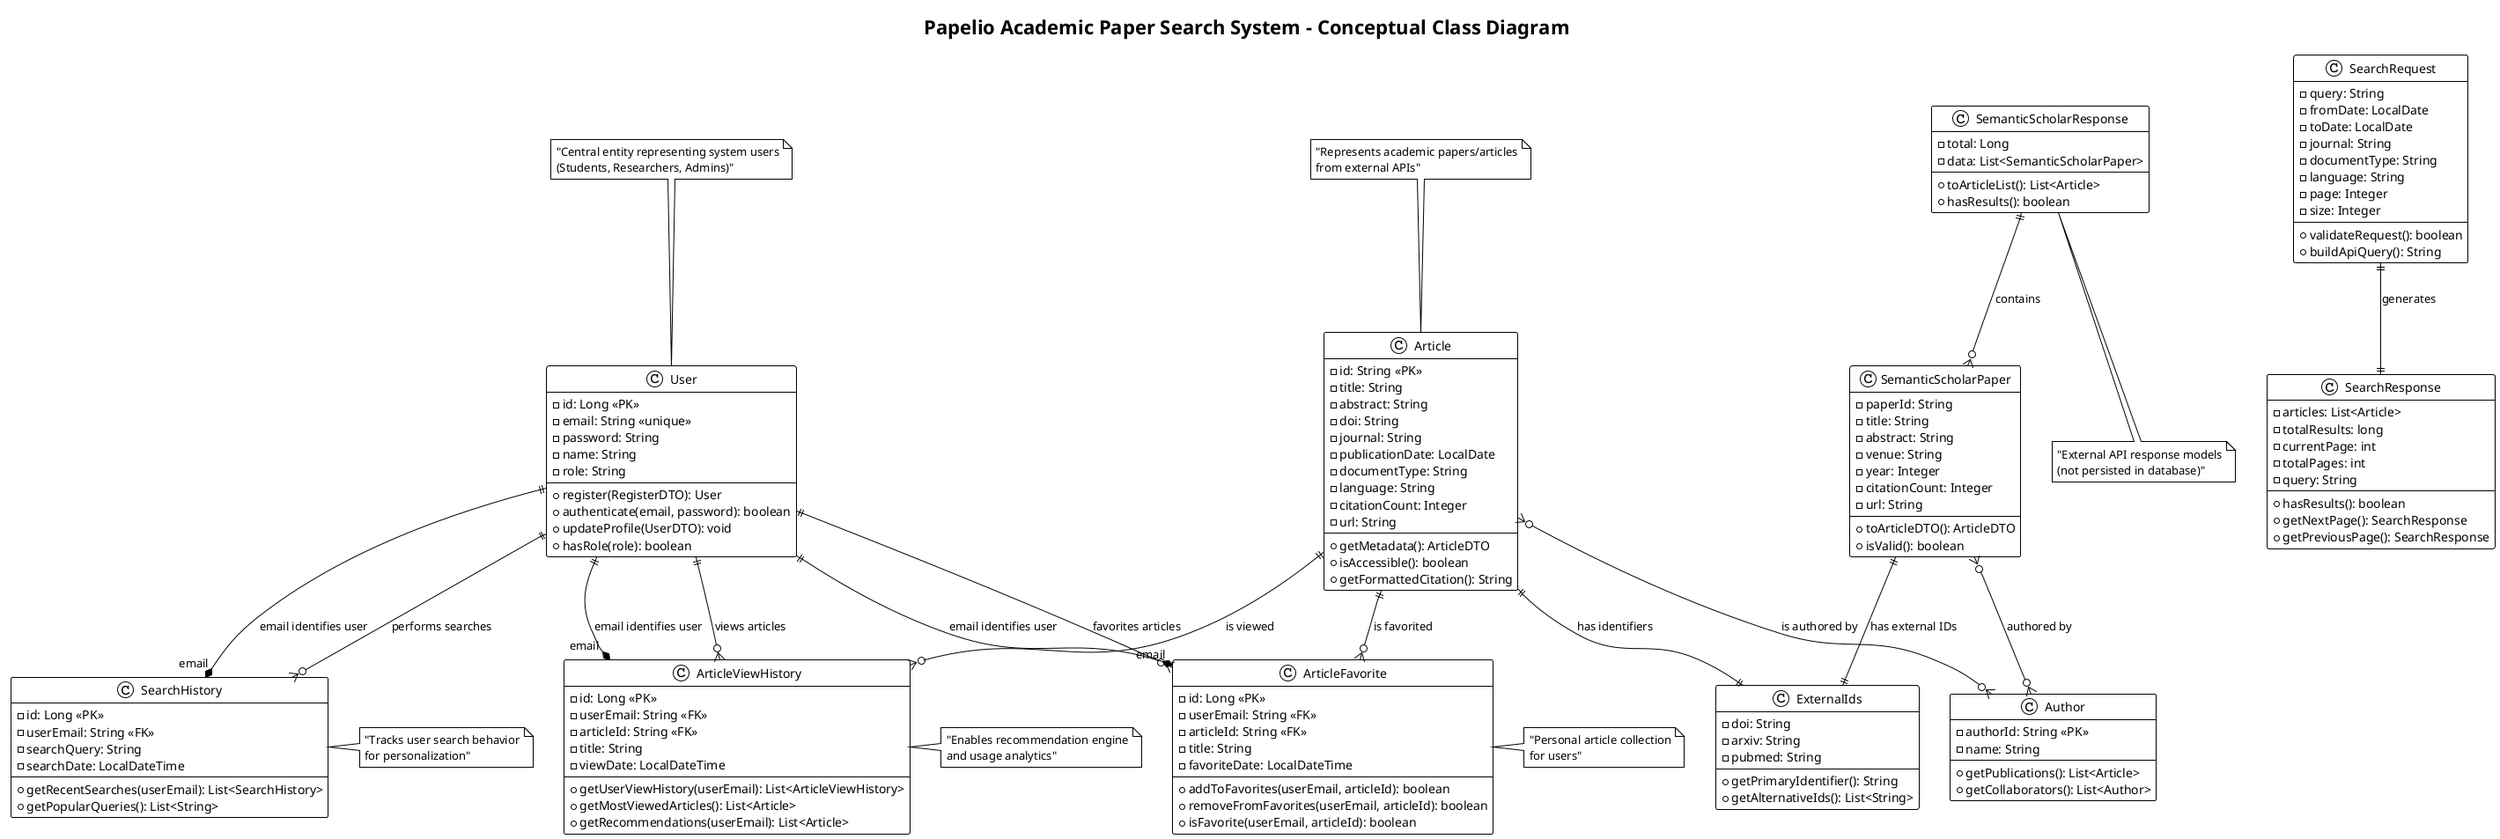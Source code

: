 @startuml "Papelio Domain Model - Conceptual Class Diagram"

!theme plain
title Papelio Academic Paper Search System - Conceptual Class Diagram

' Core Domain Entities
class User {
    - id: Long <<PK>>
    - email: String <<unique>>
    - password: String
    - name: String
    - role: String
    --
    + register(RegisterDTO): User
    + authenticate(email, password): boolean
    + updateProfile(UserDTO): void
    + hasRole(role): boolean
}

class Article {
    - id: String <<PK>>
    - title: String
    - abstract: String
    - doi: String
    - journal: String
    - publicationDate: LocalDate
    - documentType: String
    - language: String
    - citationCount: Integer
    - url: String
    --
    + getMetadata(): ArticleDTO
    + isAccessible(): boolean
    + getFormattedCitation(): String
}

class Author {
    - authorId: String <<PK>>
    - name: String
    --
    + getPublications(): List<Article>
    + getCollaborators(): List<Author>
}

class SearchHistory {
    - id: Long <<PK>>
    - userEmail: String <<FK>>
    - searchQuery: String
    - searchDate: LocalDateTime
    --
    + getRecentSearches(userEmail): List<SearchHistory>
    + getPopularQueries(): List<String>
}

class ArticleViewHistory {
    - id: Long <<PK>>
    - userEmail: String <<FK>>
    - articleId: String <<FK>>
    - title: String
    - viewDate: LocalDateTime
    --
    + getUserViewHistory(userEmail): List<ArticleViewHistory>
    + getMostViewedArticles(): List<Article>
    + getRecommendations(userEmail): List<Article>
}

class ArticleFavorite {
    - id: Long <<PK>>
    - userEmail: String <<FK>>
    - articleId: String <<FK>>
    - title: String
    - favoriteDate: LocalDateTime
    --
    + addToFavorites(userEmail, articleId): boolean
    + removeFromFavorites(userEmail, articleId): boolean
    + isFavorite(userEmail, articleId): boolean
}

class ExternalIds {
    - doi: String
    - arxiv: String
    - pubmed: String
    --
    + getPrimaryIdentifier(): String
    + getAlternativeIds(): List<String>
}

' External API Models (Value Objects)
class SemanticScholarResponse {
    - total: Long
    - data: List<SemanticScholarPaper>
    --
    + toArticleList(): List<Article>
    + hasResults(): boolean
}

class SemanticScholarPaper {
    - paperId: String
    - title: String
    - abstract: String
    - venue: String
    - year: Integer
    - citationCount: Integer
    - url: String
    --
    + toArticleDTO(): ArticleDTO
    + isValid(): boolean
}

' Search and Service Classes
class SearchRequest {
    - query: String
    - fromDate: LocalDate
    - toDate: LocalDate
    - journal: String
    - documentType: String
    - language: String
    - page: Integer
    - size: Integer
    --
    + validateRequest(): boolean
    + buildApiQuery(): String
}

class SearchResponse {
    - articles: List<Article>
    - totalResults: long
    - currentPage: int
    - totalPages: int
    - query: String
    --
    + hasResults(): boolean
    + getNextPage(): SearchResponse
    + getPreviousPage(): SearchResponse
}

' Relationships - Associations
User ||--o{ SearchHistory : "performs searches"
User ||--o{ ArticleViewHistory : "views articles"
User ||--o{ ArticleFavorite : "favorites articles"

Article ||--o{ ArticleViewHistory : "is viewed"
Article ||--o{ ArticleFavorite : "is favorited"
Article }o--o{ Author : "is authored by"
Article ||--|| ExternalIds : "has identifiers"

SemanticScholarPaper }o--o{ Author : "authored by"
SemanticScholarPaper ||--|| ExternalIds : "has external IDs"
SemanticScholarResponse ||--o{ SemanticScholarPaper : "contains"

SearchRequest ||--|| SearchResponse : "generates"

' Composition relationships
User ||--* "email" SearchHistory : "email identifies user"
User ||--* "email" ArticleViewHistory : "email identifies user"
User ||--* "email" ArticleFavorite : "email identifies user"

note top of User : "Central entity representing system users\n(Students, Researchers, Admins)"
note top of Article : "Represents academic papers/articles\nfrom external APIs"
note right of SearchHistory : "Tracks user search behavior\nfor personalization"
note right of ArticleViewHistory : "Enables recommendation engine\nand usage analytics"
note right of ArticleFavorite : "Personal article collection\nfor users"

note bottom of SemanticScholarResponse : "External API response models\n(not persisted in database)"

@enduml
